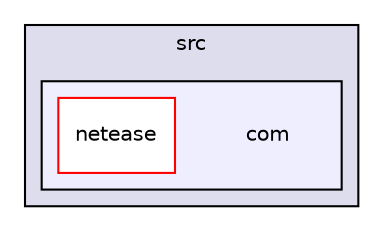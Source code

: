 digraph "src/com" {
  compound=true
  node [ fontsize="10", fontname="Helvetica"];
  edge [ labelfontsize="10", labelfontname="Helvetica"];
  subgraph clusterdir_68267d1309a1af8e8297ef4c3efbcdba {
    graph [ bgcolor="#ddddee", pencolor="black", label="src" fontname="Helvetica", fontsize="10", URL="dir_68267d1309a1af8e8297ef4c3efbcdba.html"]
  subgraph clusterdir_541eb0a6c58a7690acc5b848a4b1b724 {
    graph [ bgcolor="#eeeeff", pencolor="black", label="" URL="dir_541eb0a6c58a7690acc5b848a4b1b724.html"];
    dir_541eb0a6c58a7690acc5b848a4b1b724 [shape=plaintext label="com"];
    dir_805ee39591da7ad06ca0022f120e4b6e [shape=box label="netease" color="red" fillcolor="white" style="filled" URL="dir_805ee39591da7ad06ca0022f120e4b6e.html"];
  }
  }
}
